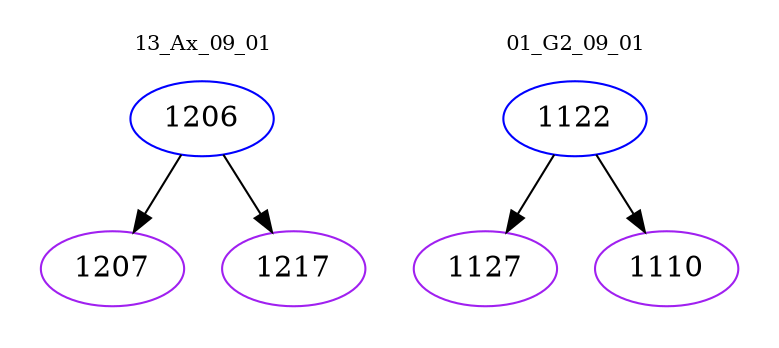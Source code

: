 digraph{
subgraph cluster_0 {
color = white
label = "13_Ax_09_01";
fontsize=10;
T0_1206 [label="1206", color="blue"]
T0_1206 -> T0_1207 [color="black"]
T0_1207 [label="1207", color="purple"]
T0_1206 -> T0_1217 [color="black"]
T0_1217 [label="1217", color="purple"]
}
subgraph cluster_1 {
color = white
label = "01_G2_09_01";
fontsize=10;
T1_1122 [label="1122", color="blue"]
T1_1122 -> T1_1127 [color="black"]
T1_1127 [label="1127", color="purple"]
T1_1122 -> T1_1110 [color="black"]
T1_1110 [label="1110", color="purple"]
}
}
